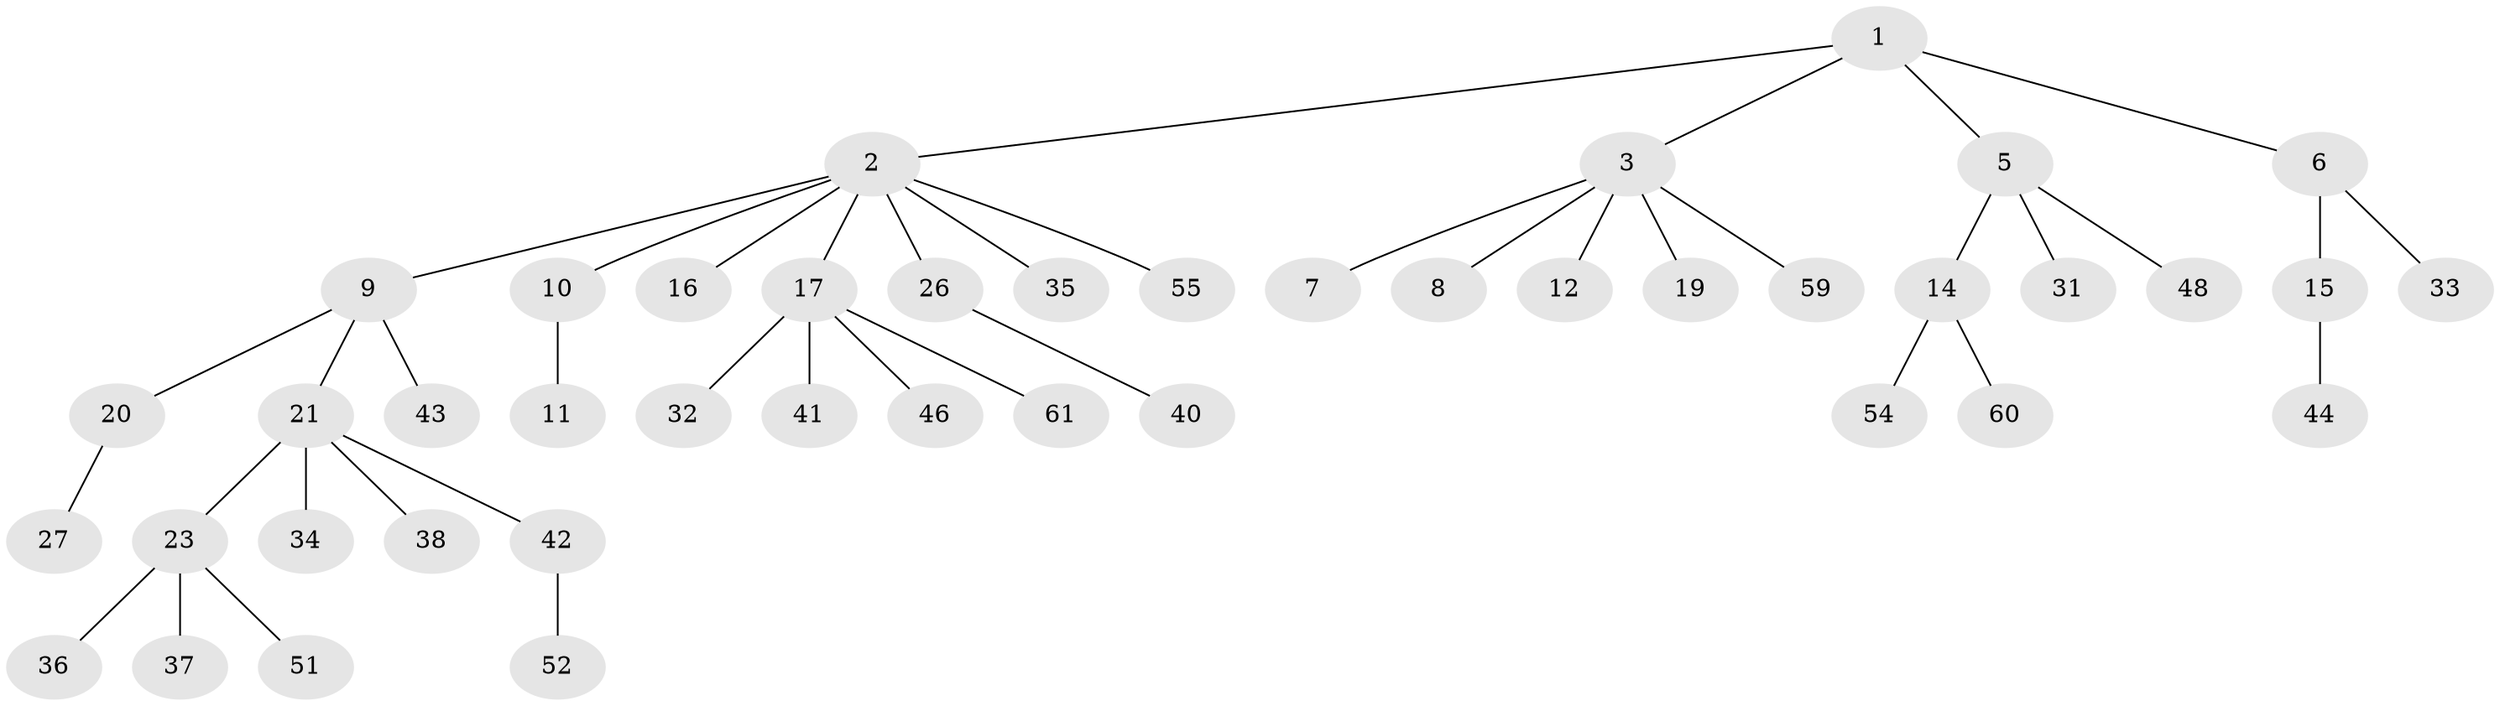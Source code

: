 // Generated by graph-tools (version 1.1) at 2025/52/02/27/25 19:52:10]
// undirected, 43 vertices, 42 edges
graph export_dot {
graph [start="1"]
  node [color=gray90,style=filled];
  1;
  2 [super="+4"];
  3 [super="+50"];
  5 [super="+39"];
  6 [super="+30"];
  7 [super="+29"];
  8 [super="+13"];
  9 [super="+18"];
  10;
  11;
  12 [super="+62"];
  14 [super="+45"];
  15;
  16 [super="+22"];
  17 [super="+28"];
  19;
  20 [super="+25"];
  21 [super="+24"];
  23;
  26;
  27;
  31 [super="+57"];
  32;
  33 [super="+49"];
  34;
  35;
  36;
  37 [super="+56"];
  38;
  40 [super="+53"];
  41;
  42;
  43;
  44 [super="+47"];
  46;
  48;
  51;
  52 [super="+58"];
  54;
  55;
  59;
  60;
  61;
  1 -- 2;
  1 -- 3;
  1 -- 5;
  1 -- 6;
  2 -- 9;
  2 -- 26;
  2 -- 16;
  2 -- 17;
  2 -- 35;
  2 -- 55;
  2 -- 10;
  3 -- 7;
  3 -- 8;
  3 -- 12;
  3 -- 19;
  3 -- 59;
  5 -- 14;
  5 -- 31;
  5 -- 48;
  6 -- 15;
  6 -- 33;
  9 -- 20;
  9 -- 43;
  9 -- 21;
  10 -- 11;
  14 -- 54;
  14 -- 60;
  15 -- 44;
  17 -- 61;
  17 -- 32;
  17 -- 46;
  17 -- 41;
  20 -- 27;
  21 -- 23;
  21 -- 34;
  21 -- 42;
  21 -- 38;
  23 -- 36;
  23 -- 37;
  23 -- 51;
  26 -- 40;
  42 -- 52;
}
